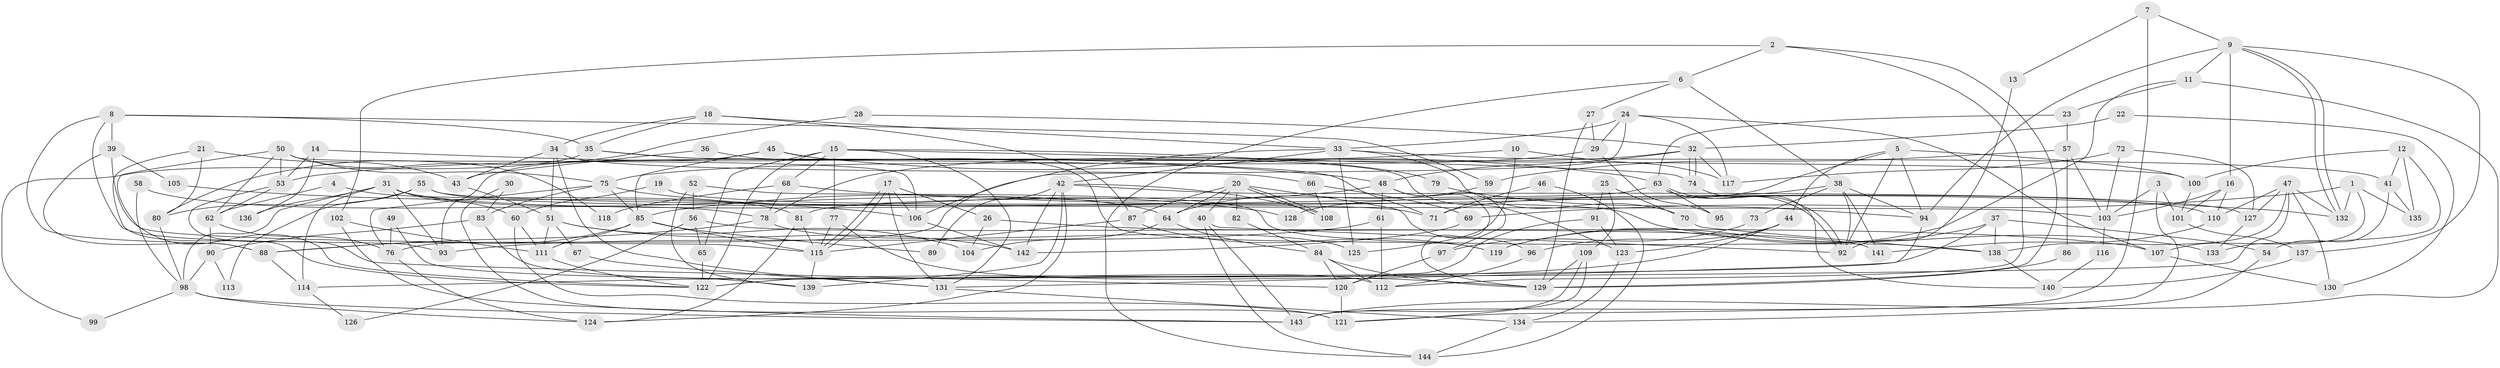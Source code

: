 // Generated by graph-tools (version 1.1) at 2025/02/03/09/25 03:02:12]
// undirected, 144 vertices, 288 edges
graph export_dot {
graph [start="1"]
  node [color=gray90,style=filled];
  1;
  2;
  3;
  4;
  5;
  6;
  7;
  8;
  9;
  10;
  11;
  12;
  13;
  14;
  15;
  16;
  17;
  18;
  19;
  20;
  21;
  22;
  23;
  24;
  25;
  26;
  27;
  28;
  29;
  30;
  31;
  32;
  33;
  34;
  35;
  36;
  37;
  38;
  39;
  40;
  41;
  42;
  43;
  44;
  45;
  46;
  47;
  48;
  49;
  50;
  51;
  52;
  53;
  54;
  55;
  56;
  57;
  58;
  59;
  60;
  61;
  62;
  63;
  64;
  65;
  66;
  67;
  68;
  69;
  70;
  71;
  72;
  73;
  74;
  75;
  76;
  77;
  78;
  79;
  80;
  81;
  82;
  83;
  84;
  85;
  86;
  87;
  88;
  89;
  90;
  91;
  92;
  93;
  94;
  95;
  96;
  97;
  98;
  99;
  100;
  101;
  102;
  103;
  104;
  105;
  106;
  107;
  108;
  109;
  110;
  111;
  112;
  113;
  114;
  115;
  116;
  117;
  118;
  119;
  120;
  121;
  122;
  123;
  124;
  125;
  126;
  127;
  128;
  129;
  130;
  131;
  132;
  133;
  134;
  135;
  136;
  137;
  138;
  139;
  140;
  141;
  142;
  143;
  144;
  1 -- 107;
  1 -- 132;
  1 -- 69;
  1 -- 135;
  2 -- 112;
  2 -- 129;
  2 -- 6;
  2 -- 102;
  3 -- 101;
  3 -- 103;
  3 -- 121;
  4 -- 62;
  4 -- 81;
  5 -- 94;
  5 -- 44;
  5 -- 92;
  5 -- 100;
  5 -- 128;
  6 -- 27;
  6 -- 38;
  6 -- 144;
  7 -- 9;
  7 -- 143;
  7 -- 13;
  8 -- 88;
  8 -- 93;
  8 -- 35;
  8 -- 39;
  8 -- 59;
  9 -- 16;
  9 -- 132;
  9 -- 132;
  9 -- 11;
  9 -- 94;
  9 -- 137;
  10 -- 53;
  10 -- 117;
  10 -- 125;
  11 -- 143;
  11 -- 23;
  11 -- 119;
  12 -- 135;
  12 -- 100;
  12 -- 41;
  12 -- 133;
  13 -- 92;
  14 -- 48;
  14 -- 53;
  14 -- 136;
  15 -- 131;
  15 -- 122;
  15 -- 65;
  15 -- 68;
  15 -- 74;
  15 -- 77;
  15 -- 79;
  16 -- 101;
  16 -- 110;
  16 -- 103;
  17 -- 115;
  17 -- 115;
  17 -- 131;
  17 -- 26;
  17 -- 106;
  18 -- 87;
  18 -- 33;
  18 -- 34;
  18 -- 35;
  19 -- 133;
  19 -- 60;
  20 -- 40;
  20 -- 108;
  20 -- 108;
  20 -- 64;
  20 -- 82;
  20 -- 87;
  20 -- 96;
  21 -- 43;
  21 -- 122;
  21 -- 80;
  22 -- 130;
  22 -- 32;
  23 -- 63;
  23 -- 57;
  24 -- 33;
  24 -- 106;
  24 -- 29;
  24 -- 107;
  24 -- 117;
  25 -- 70;
  25 -- 109;
  25 -- 91;
  26 -- 104;
  26 -- 107;
  27 -- 29;
  27 -- 129;
  28 -- 80;
  28 -- 32;
  29 -- 75;
  29 -- 95;
  30 -- 121;
  30 -- 83;
  31 -- 110;
  31 -- 60;
  31 -- 64;
  31 -- 93;
  31 -- 98;
  31 -- 114;
  31 -- 136;
  32 -- 117;
  32 -- 74;
  32 -- 74;
  32 -- 48;
  32 -- 78;
  33 -- 76;
  33 -- 125;
  33 -- 41;
  33 -- 42;
  33 -- 70;
  34 -- 51;
  34 -- 43;
  34 -- 66;
  34 -- 131;
  35 -- 71;
  35 -- 99;
  35 -- 100;
  36 -- 123;
  36 -- 43;
  37 -- 119;
  37 -- 114;
  37 -- 54;
  37 -- 138;
  38 -- 92;
  38 -- 71;
  38 -- 73;
  38 -- 94;
  38 -- 141;
  39 -- 115;
  39 -- 88;
  39 -- 105;
  40 -- 92;
  40 -- 144;
  40 -- 143;
  41 -- 54;
  41 -- 135;
  42 -- 124;
  42 -- 89;
  42 -- 108;
  42 -- 127;
  42 -- 139;
  42 -- 142;
  43 -- 51;
  44 -- 122;
  44 -- 96;
  44 -- 123;
  45 -- 85;
  45 -- 119;
  45 -- 63;
  45 -- 93;
  46 -- 71;
  46 -- 144;
  47 -- 122;
  47 -- 132;
  47 -- 110;
  47 -- 127;
  47 -- 130;
  47 -- 138;
  48 -- 129;
  48 -- 61;
  48 -- 85;
  48 -- 97;
  49 -- 139;
  49 -- 76;
  50 -- 106;
  50 -- 75;
  50 -- 53;
  50 -- 62;
  50 -- 118;
  50 -- 122;
  51 -- 142;
  51 -- 111;
  51 -- 67;
  51 -- 104;
  52 -- 138;
  52 -- 139;
  52 -- 56;
  53 -- 120;
  53 -- 62;
  54 -- 134;
  55 -- 103;
  55 -- 71;
  55 -- 80;
  55 -- 113;
  56 -- 65;
  56 -- 126;
  56 -- 141;
  57 -- 59;
  57 -- 86;
  57 -- 103;
  58 -- 98;
  58 -- 78;
  59 -- 64;
  60 -- 111;
  60 -- 121;
  61 -- 93;
  61 -- 112;
  62 -- 76;
  62 -- 90;
  63 -- 92;
  63 -- 92;
  63 -- 81;
  63 -- 95;
  64 -- 84;
  64 -- 104;
  65 -- 122;
  66 -- 108;
  66 -- 69;
  67 -- 131;
  68 -- 78;
  68 -- 118;
  68 -- 132;
  69 -- 142;
  70 -- 138;
  72 -- 127;
  72 -- 103;
  72 -- 117;
  73 -- 97;
  74 -- 140;
  75 -- 83;
  75 -- 85;
  75 -- 76;
  75 -- 128;
  76 -- 124;
  77 -- 115;
  77 -- 129;
  78 -- 88;
  78 -- 125;
  79 -- 94;
  80 -- 98;
  81 -- 124;
  81 -- 115;
  82 -- 84;
  83 -- 90;
  83 -- 112;
  84 -- 129;
  84 -- 112;
  84 -- 120;
  85 -- 115;
  85 -- 88;
  85 -- 89;
  85 -- 111;
  86 -- 129;
  87 -- 115;
  87 -- 119;
  88 -- 114;
  90 -- 98;
  90 -- 113;
  91 -- 123;
  91 -- 120;
  94 -- 131;
  96 -- 112;
  97 -- 120;
  98 -- 99;
  98 -- 124;
  98 -- 143;
  100 -- 101;
  101 -- 137;
  102 -- 143;
  102 -- 111;
  103 -- 116;
  105 -- 106;
  106 -- 142;
  107 -- 130;
  109 -- 143;
  109 -- 121;
  109 -- 129;
  110 -- 141;
  111 -- 122;
  114 -- 126;
  115 -- 139;
  116 -- 140;
  120 -- 121;
  123 -- 134;
  127 -- 133;
  131 -- 134;
  134 -- 144;
  137 -- 140;
  138 -- 140;
}
